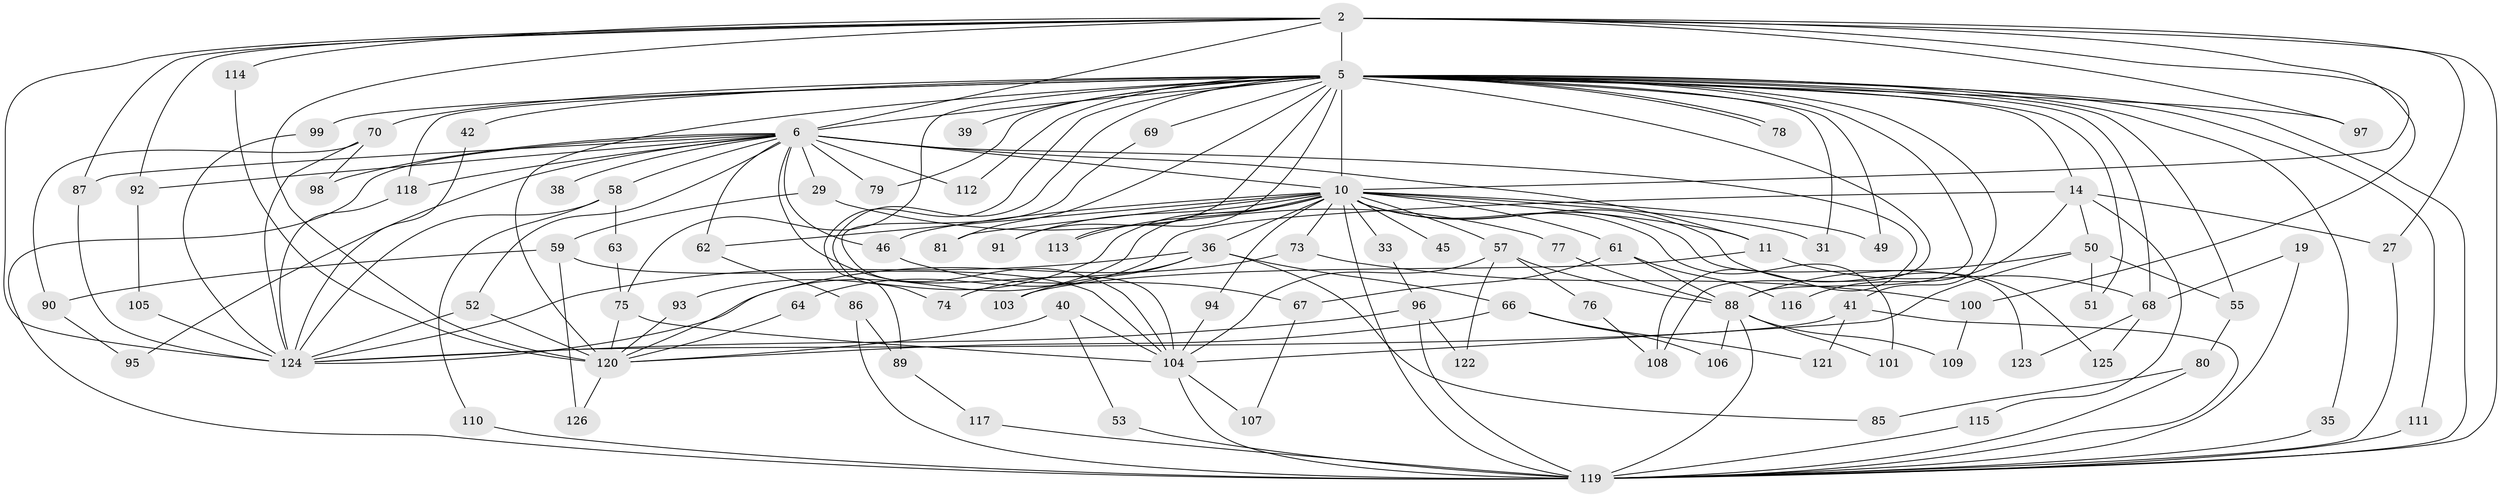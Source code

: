 // original degree distribution, {13: 0.015873015873015872, 16: 0.015873015873015872, 22: 0.023809523809523808, 24: 0.007936507936507936, 31: 0.007936507936507936, 17: 0.007936507936507936, 20: 0.007936507936507936, 4: 0.09523809523809523, 8: 0.007936507936507936, 12: 0.007936507936507936, 5: 0.015873015873015872, 6: 0.015873015873015872, 2: 0.47619047619047616, 3: 0.2698412698412698, 10: 0.007936507936507936, 9: 0.007936507936507936, 7: 0.007936507936507936}
// Generated by graph-tools (version 1.1) at 2025/48/03/04/25 21:48:23]
// undirected, 88 vertices, 179 edges
graph export_dot {
graph [start="1"]
  node [color=gray90,style=filled];
  2 [super="+1"];
  5 [super="+4"];
  6 [super="+3"];
  10 [super="+7"];
  11;
  14;
  19;
  27 [super="+20"];
  29;
  31;
  33;
  35;
  36;
  38 [super="+34"];
  39;
  40;
  41 [super="+13"];
  42;
  45;
  46;
  49;
  50 [super="+47"];
  51;
  52;
  53;
  55;
  57 [super="+25"];
  58;
  59;
  61;
  62;
  63;
  64;
  66 [super="+43"];
  67;
  68 [super="+17"];
  69;
  70;
  73;
  74;
  75 [super="+16"];
  76;
  77;
  78;
  79;
  80;
  81 [super="+56"];
  85;
  86 [super="+84"];
  87 [super="+24+44"];
  88 [super="+22"];
  89;
  90;
  91;
  92;
  93;
  94;
  95;
  96 [super="+28"];
  97;
  98;
  99;
  100;
  101;
  103;
  104 [super="+82"];
  105;
  106;
  107;
  108 [super="+102"];
  109;
  110;
  111;
  112;
  113;
  114 [super="+83"];
  115;
  116;
  117;
  118 [super="+12"];
  119 [super="+26+54+60"];
  120 [super="+23+48"];
  121;
  122;
  123;
  124 [super="+21+65"];
  125;
  126;
  2 -- 5 [weight=4];
  2 -- 6 [weight=4];
  2 -- 10 [weight=4];
  2 -- 92;
  2 -- 97;
  2 -- 100;
  2 -- 114 [weight=2];
  2 -- 27;
  2 -- 124 [weight=2];
  2 -- 120;
  2 -- 87;
  2 -- 119 [weight=5];
  5 -- 6 [weight=4];
  5 -- 10 [weight=4];
  5 -- 14 [weight=2];
  5 -- 35;
  5 -- 39 [weight=2];
  5 -- 42;
  5 -- 51;
  5 -- 55;
  5 -- 68 [weight=2];
  5 -- 70;
  5 -- 74;
  5 -- 78;
  5 -- 78;
  5 -- 79;
  5 -- 89;
  5 -- 91;
  5 -- 111;
  5 -- 113;
  5 -- 118;
  5 -- 69;
  5 -- 75;
  5 -- 81;
  5 -- 88 [weight=2];
  5 -- 31;
  5 -- 97;
  5 -- 99;
  5 -- 41 [weight=2];
  5 -- 49;
  5 -- 112;
  5 -- 108;
  5 -- 120 [weight=3];
  5 -- 119 [weight=5];
  6 -- 10 [weight=4];
  6 -- 11;
  6 -- 29 [weight=2];
  6 -- 38 [weight=3];
  6 -- 46;
  6 -- 52;
  6 -- 62;
  6 -- 79;
  6 -- 98;
  6 -- 112;
  6 -- 118 [weight=2];
  6 -- 92;
  6 -- 95;
  6 -- 108 [weight=4];
  6 -- 58;
  6 -- 87 [weight=2];
  6 -- 119 [weight=5];
  6 -- 104 [weight=2];
  10 -- 31;
  10 -- 33 [weight=2];
  10 -- 45 [weight=2];
  10 -- 46;
  10 -- 61;
  10 -- 62;
  10 -- 81 [weight=2];
  10 -- 91;
  10 -- 123;
  10 -- 11;
  10 -- 73;
  10 -- 93;
  10 -- 94;
  10 -- 36;
  10 -- 101;
  10 -- 49;
  10 -- 113;
  10 -- 125;
  10 -- 120;
  10 -- 57;
  10 -- 119 [weight=5];
  11 -- 103;
  11 -- 68;
  14 -- 50 [weight=2];
  14 -- 64;
  14 -- 115;
  14 -- 116;
  14 -- 27;
  19 -- 68;
  19 -- 119;
  27 -- 119;
  29 -- 59;
  29 -- 77;
  33 -- 96;
  35 -- 119;
  36 -- 66 [weight=2];
  36 -- 74;
  36 -- 85;
  36 -- 103;
  36 -- 124;
  40 -- 53;
  40 -- 120;
  40 -- 104;
  41 -- 121;
  41 -- 124;
  41 -- 119;
  42 -- 124;
  46 -- 67;
  50 -- 55;
  50 -- 51;
  50 -- 88;
  50 -- 104;
  52 -- 124;
  52 -- 120;
  53 -- 119;
  55 -- 80;
  57 -- 76;
  57 -- 122;
  57 -- 88;
  57 -- 104;
  58 -- 63;
  58 -- 110;
  58 -- 124;
  59 -- 90;
  59 -- 126;
  59 -- 104;
  61 -- 67;
  61 -- 116;
  61 -- 88;
  62 -- 86;
  63 -- 75;
  64 -- 120;
  66 -- 106;
  66 -- 121;
  66 -- 120;
  67 -- 107;
  68 -- 123;
  68 -- 125;
  69 -- 104;
  70 -- 90;
  70 -- 98;
  70 -- 124;
  73 -- 100;
  73 -- 124;
  75 -- 120 [weight=2];
  75 -- 104;
  76 -- 108;
  77 -- 88;
  80 -- 85;
  80 -- 119;
  86 -- 89;
  86 -- 119 [weight=2];
  87 -- 124;
  88 -- 101;
  88 -- 106;
  88 -- 109;
  88 -- 119;
  89 -- 117;
  90 -- 95;
  92 -- 105;
  93 -- 120;
  94 -- 104;
  96 -- 122;
  96 -- 124;
  96 -- 119;
  99 -- 124;
  100 -- 109;
  104 -- 107;
  104 -- 119 [weight=2];
  105 -- 124;
  110 -- 119;
  111 -- 119;
  114 -- 120;
  115 -- 119;
  117 -- 119;
  118 -- 124;
  120 -- 126;
}
